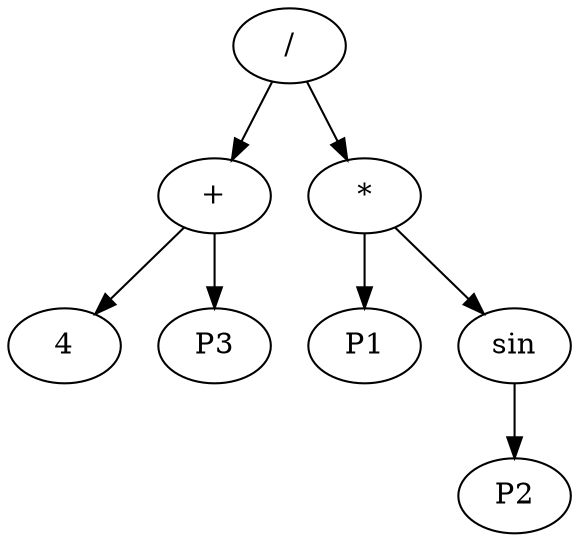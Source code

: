 digraph GPTreeChild2
{
  O11 [label="/"]
	O21 [label="+"]
	O22 [label="*"]
	V31 [label="4"]
	V32 [label="P3"]
	V33 [label="P1"]
	O34 [label="sin"]
	V41 [label="P2"]

  O11 -> O21
	O11 -> O22
	O21 -> V31
	O21 -> V32
	O22 -> V33
	O22 -> O34
	O34 -> V41
}
